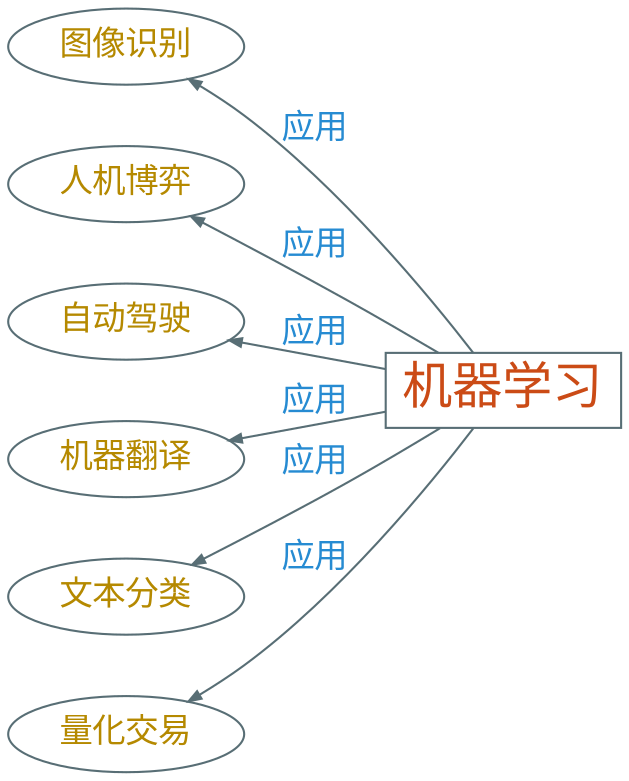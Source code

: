 digraph g {
    rankdir=LR
    graph [nodesep=0.4 ranksep=0.5]
    bgcolor="transparent"

    node [shape=ellipse color="#586e75" fontcolor="#b58900" fontsize=16 fontname="Ysabeau,LXGWWenKai"]
    edge [arrowhead=vee color="#586e75" fontcolor="#268bd2" fontsize=16 fontname="Ysabeau,LXGWWenKai" arrowsize=0.6]

    机器学习 [shape=box fontsize=24 fontcolor="#cb4b16"]
    {图像识别,人机博弈,自动驾驶,机器翻译,文本分类,量化交易} -> 机器学习 [label="应用" dir=back]
}